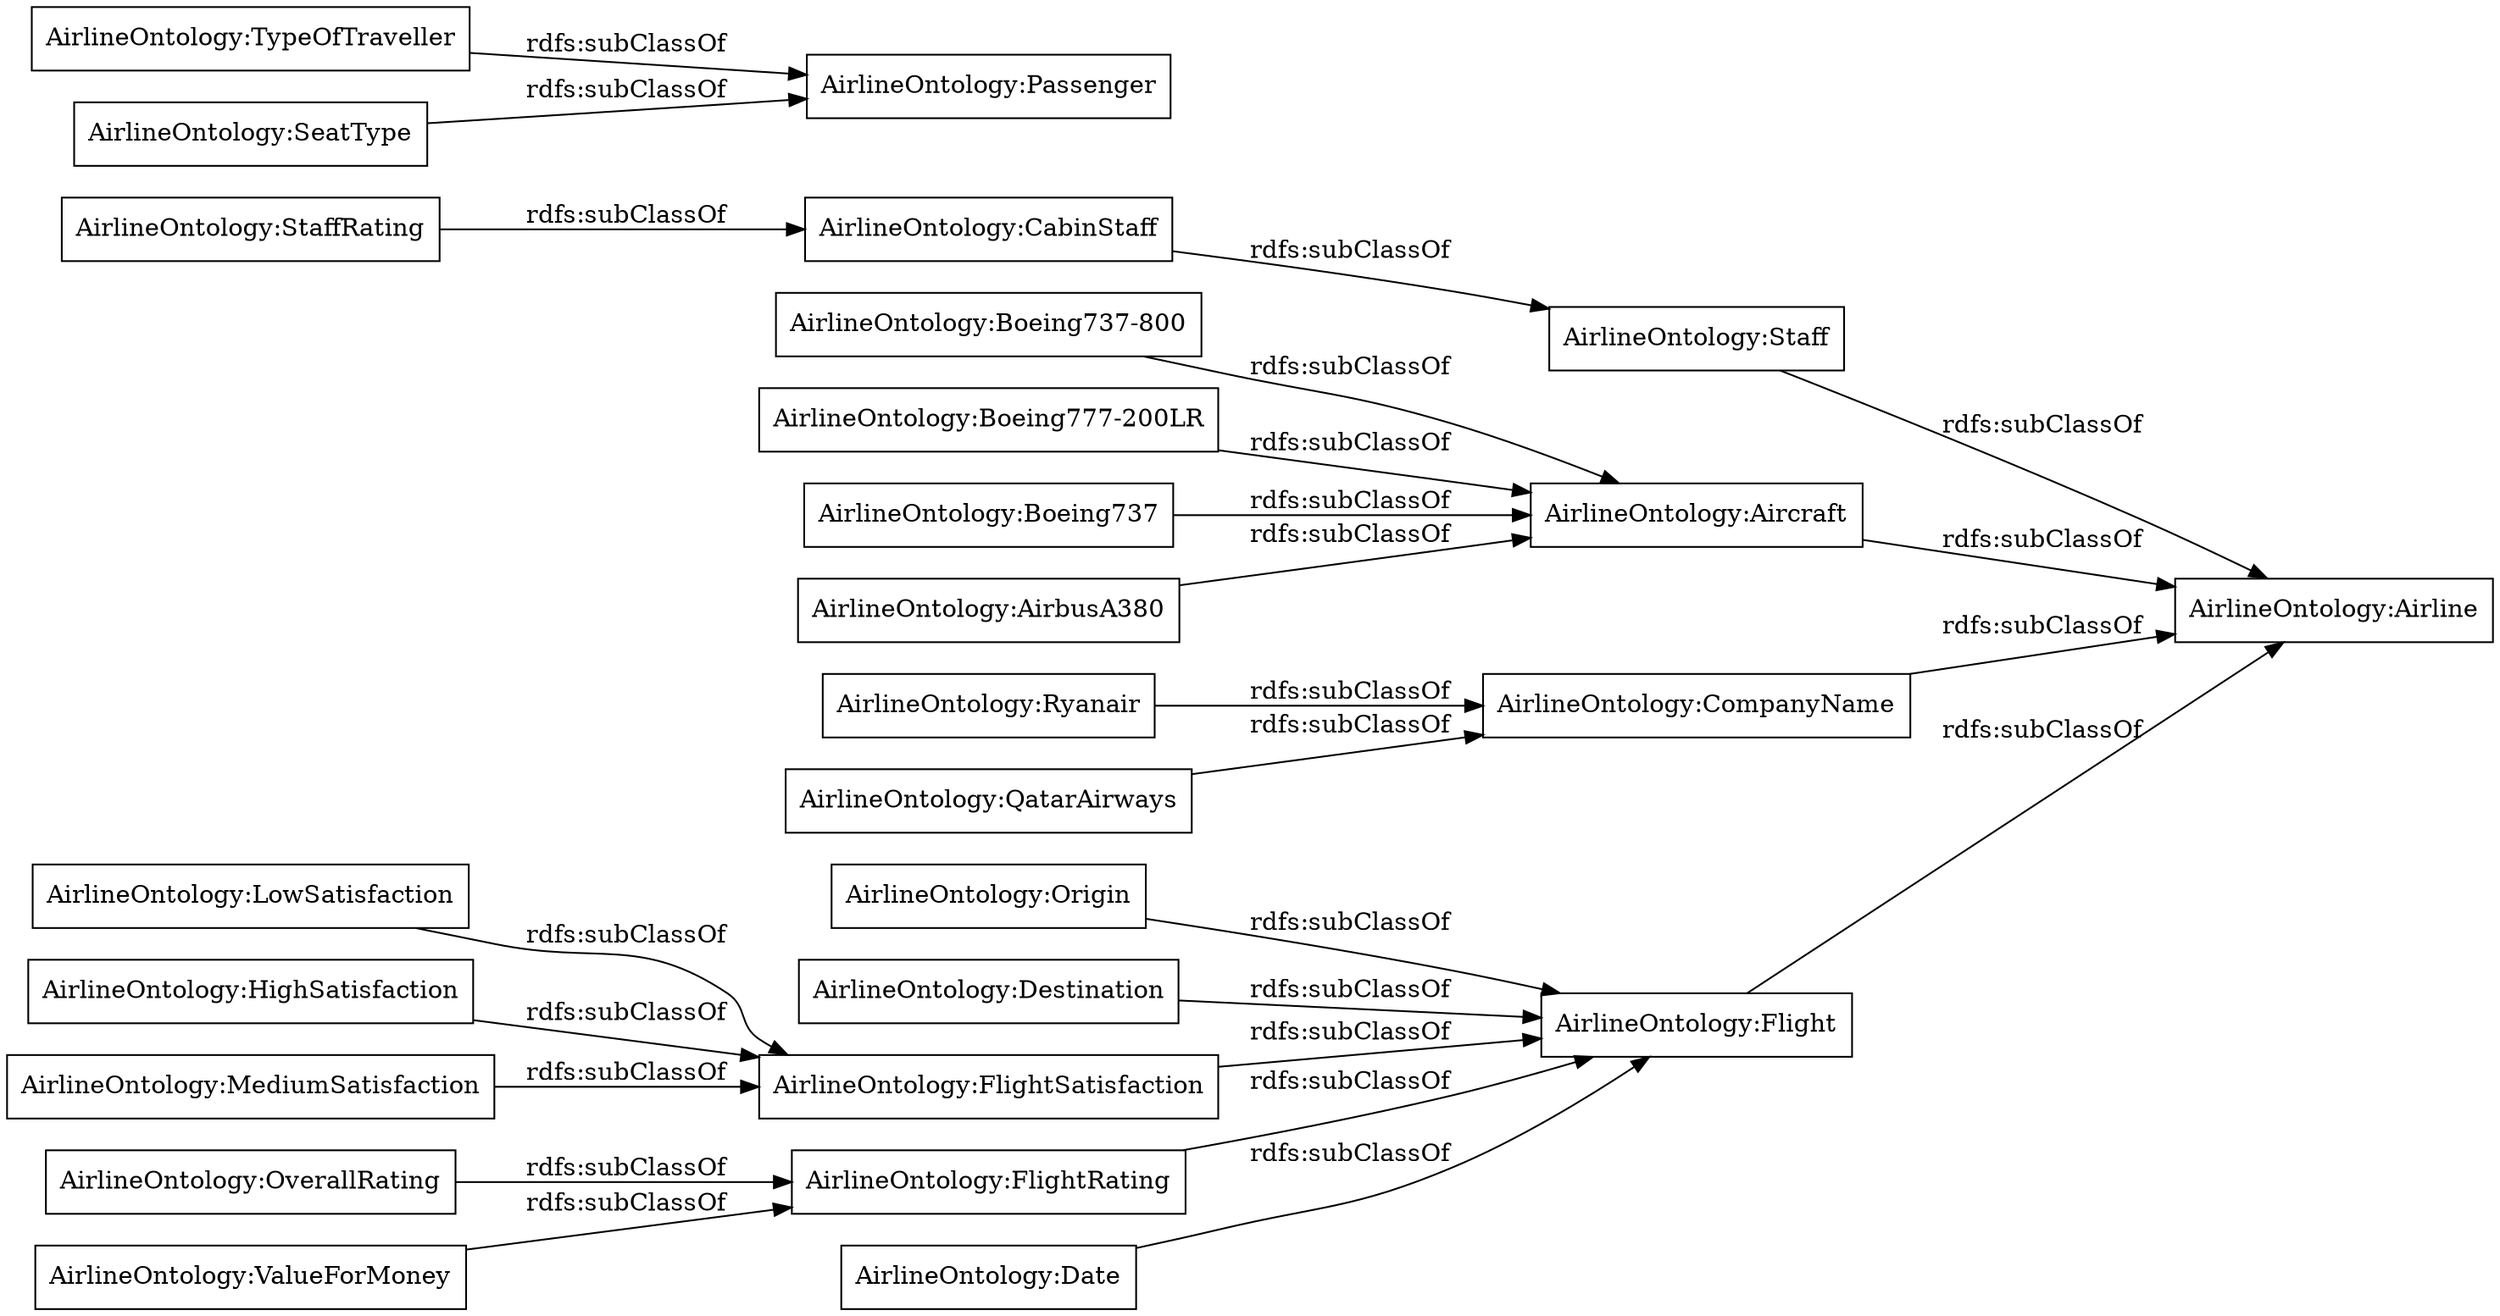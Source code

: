 digraph ar2dtool_diagram { 
rankdir=LR;
size="1000"
node [shape = rectangle, color="black"]; "AirlineOntology:Origin" "AirlineOntology:Boeing737-800" "AirlineOntology:Staff" "AirlineOntology:OverallRating" "AirlineOntology:LowSatisfaction" "AirlineOntology:HighSatisfaction" "AirlineOntology:Aircraft" "AirlineOntology:TypeOfTraveller" "AirlineOntology:Flight" "AirlineOntology:CabinStaff" "AirlineOntology:Airline" "AirlineOntology:SeatType" "AirlineOntology:ValueForMoney" "AirlineOntology:Date" "AirlineOntology:CompanyName" "AirlineOntology:Ryanair" "AirlineOntology:QatarAirways" "AirlineOntology:Passenger" "AirlineOntology:Destination" "AirlineOntology:Boeing777-200LR" "AirlineOntology:StaffRating" "AirlineOntology:MediumSatisfaction" "AirlineOntology:FlightSatisfaction" "AirlineOntology:FlightRating" "AirlineOntology:Boeing737" "AirlineOntology:AirbusA380" ; /*classes style*/
	"AirlineOntology:QatarAirways" -> "AirlineOntology:CompanyName" [ label = "rdfs:subClassOf" ];
	"AirlineOntology:Staff" -> "AirlineOntology:Airline" [ label = "rdfs:subClassOf" ];
	"AirlineOntology:AirbusA380" -> "AirlineOntology:Aircraft" [ label = "rdfs:subClassOf" ];
	"AirlineOntology:Origin" -> "AirlineOntology:Flight" [ label = "rdfs:subClassOf" ];
	"AirlineOntology:MediumSatisfaction" -> "AirlineOntology:FlightSatisfaction" [ label = "rdfs:subClassOf" ];
	"AirlineOntology:Boeing737" -> "AirlineOntology:Aircraft" [ label = "rdfs:subClassOf" ];
	"AirlineOntology:Destination" -> "AirlineOntology:Flight" [ label = "rdfs:subClassOf" ];
	"AirlineOntology:CompanyName" -> "AirlineOntology:Airline" [ label = "rdfs:subClassOf" ];
	"AirlineOntology:CabinStaff" -> "AirlineOntology:Staff" [ label = "rdfs:subClassOf" ];
	"AirlineOntology:SeatType" -> "AirlineOntology:Passenger" [ label = "rdfs:subClassOf" ];
	"AirlineOntology:LowSatisfaction" -> "AirlineOntology:FlightSatisfaction" [ label = "rdfs:subClassOf" ];
	"AirlineOntology:FlightSatisfaction" -> "AirlineOntology:Flight" [ label = "rdfs:subClassOf" ];
	"AirlineOntology:HighSatisfaction" -> "AirlineOntology:FlightSatisfaction" [ label = "rdfs:subClassOf" ];
	"AirlineOntology:FlightRating" -> "AirlineOntology:Flight" [ label = "rdfs:subClassOf" ];
	"AirlineOntology:OverallRating" -> "AirlineOntology:FlightRating" [ label = "rdfs:subClassOf" ];
	"AirlineOntology:Flight" -> "AirlineOntology:Airline" [ label = "rdfs:subClassOf" ];
	"AirlineOntology:Ryanair" -> "AirlineOntology:CompanyName" [ label = "rdfs:subClassOf" ];
	"AirlineOntology:Boeing777-200LR" -> "AirlineOntology:Aircraft" [ label = "rdfs:subClassOf" ];
	"AirlineOntology:ValueForMoney" -> "AirlineOntology:FlightRating" [ label = "rdfs:subClassOf" ];
	"AirlineOntology:Boeing737-800" -> "AirlineOntology:Aircraft" [ label = "rdfs:subClassOf" ];
	"AirlineOntology:Date" -> "AirlineOntology:Flight" [ label = "rdfs:subClassOf" ];
	"AirlineOntology:TypeOfTraveller" -> "AirlineOntology:Passenger" [ label = "rdfs:subClassOf" ];
	"AirlineOntology:StaffRating" -> "AirlineOntology:CabinStaff" [ label = "rdfs:subClassOf" ];
	"AirlineOntology:Aircraft" -> "AirlineOntology:Airline" [ label = "rdfs:subClassOf" ];

}
